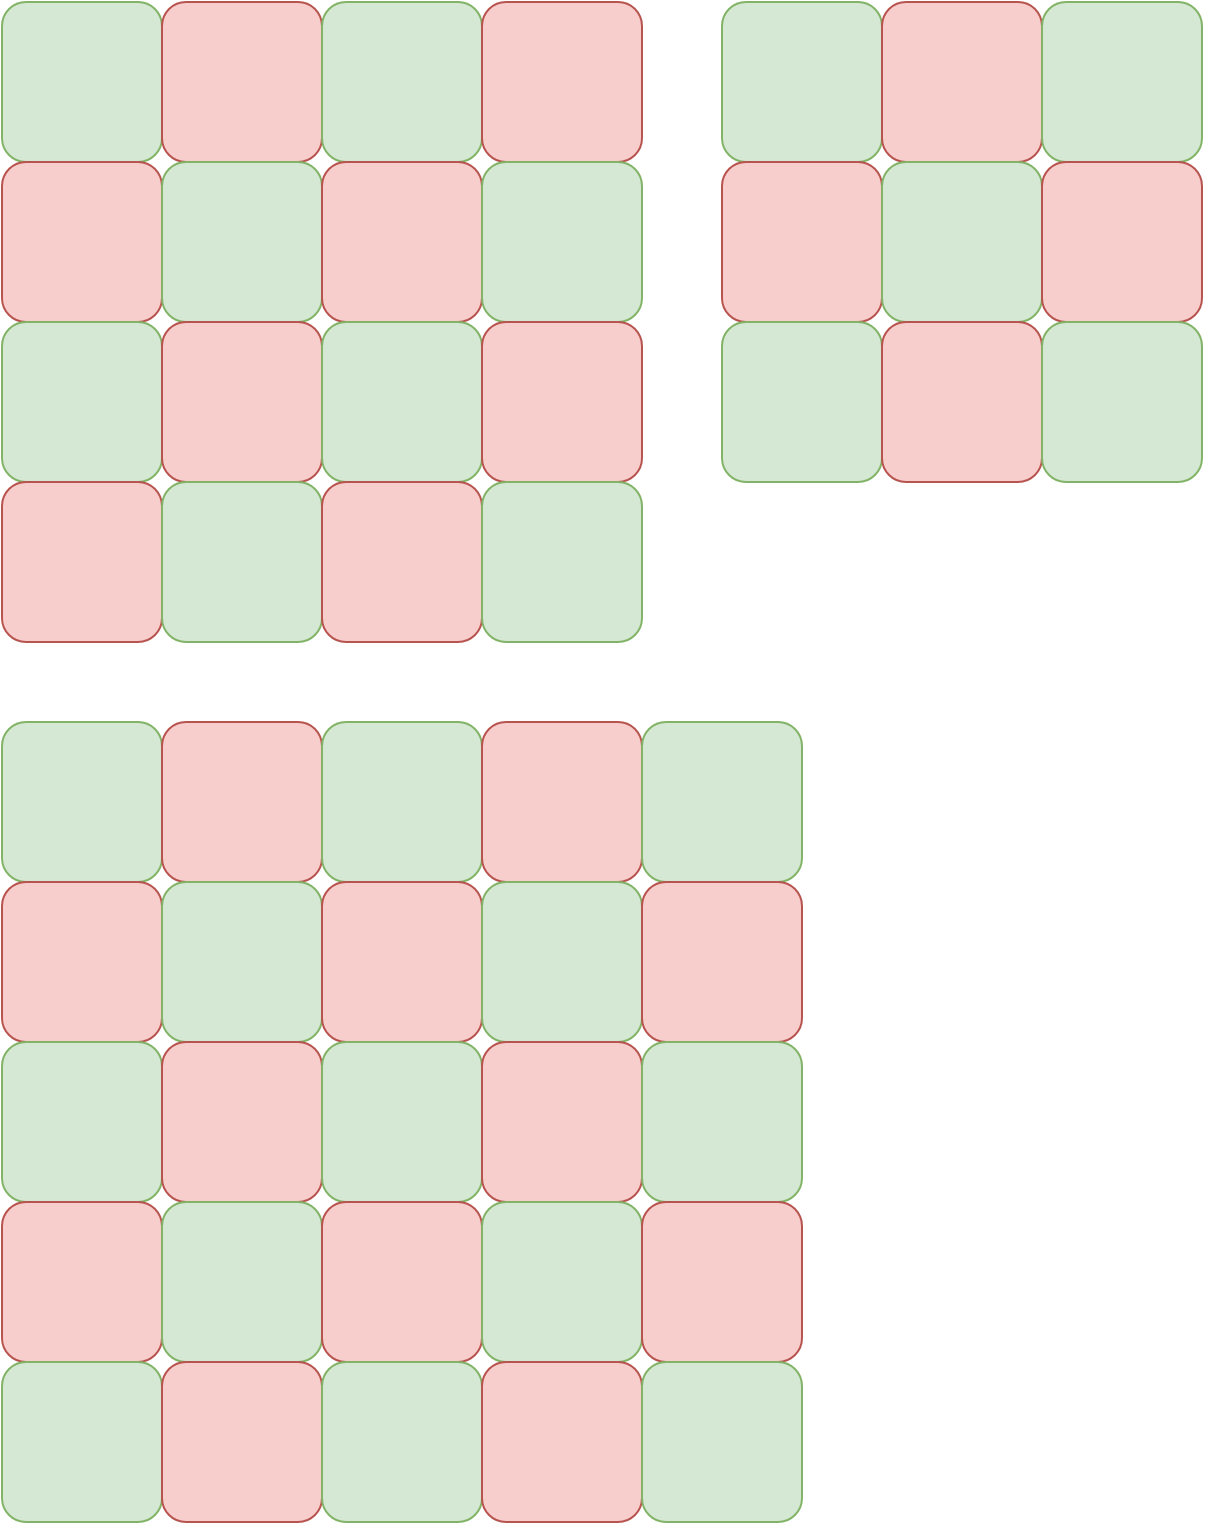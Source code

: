<mxfile version="12.2.4" pages="1"><diagram id="I-JYZDGTXLpsVzrUUKau" name="Page-1"><mxGraphModel dx="1190" dy="742" grid="1" gridSize="10" guides="1" tooltips="1" connect="1" arrows="1" fold="1" page="1" pageScale="1" pageWidth="850" pageHeight="1100" math="0" shadow="0"><root><mxCell id="0"/><mxCell id="1" parent="0"/><mxCell id="2" value="" style="whiteSpace=wrap;html=1;aspect=fixed;fillColor=#d5e8d4;strokeColor=#82b366;rounded=1;labelBorderColor=none;labelBackgroundColor=none;" parent="1" vertex="1"><mxGeometry x="160" y="80" width="80" height="80" as="geometry"/></mxCell><mxCell id="3" value="" style="whiteSpace=wrap;html=1;aspect=fixed;fillColor=#f8cecc;strokeColor=#b85450;rounded=1;" parent="1" vertex="1"><mxGeometry x="240" y="80" width="80" height="80" as="geometry"/></mxCell><mxCell id="4" value="" style="whiteSpace=wrap;html=1;aspect=fixed;fillColor=#d5e8d4;strokeColor=#82b366;rounded=1;" parent="1" vertex="1"><mxGeometry x="320" y="80" width="80" height="80" as="geometry"/></mxCell><mxCell id="5" value="" style="whiteSpace=wrap;html=1;aspect=fixed;fillColor=#f8cecc;strokeColor=#b85450;rounded=1;" parent="1" vertex="1"><mxGeometry x="160" y="160" width="80" height="80" as="geometry"/></mxCell><mxCell id="6" value="" style="whiteSpace=wrap;html=1;aspect=fixed;fillColor=#d5e8d4;strokeColor=#82b366;rounded=1;" parent="1" vertex="1"><mxGeometry x="240" y="160" width="80" height="80" as="geometry"/></mxCell><mxCell id="7" value="" style="whiteSpace=wrap;html=1;aspect=fixed;fillColor=#f8cecc;strokeColor=#b85450;rounded=1;" parent="1" vertex="1"><mxGeometry x="320" y="160" width="80" height="80" as="geometry"/></mxCell><mxCell id="8" value="" style="whiteSpace=wrap;html=1;aspect=fixed;fillColor=#d5e8d4;strokeColor=#82b366;rounded=1;" parent="1" vertex="1"><mxGeometry x="160" y="240" width="80" height="80" as="geometry"/></mxCell><mxCell id="9" value="" style="whiteSpace=wrap;html=1;aspect=fixed;fillColor=#f8cecc;strokeColor=#b85450;fontStyle=1;rounded=1;" parent="1" vertex="1"><mxGeometry x="240" y="240" width="80" height="80" as="geometry"/></mxCell><mxCell id="12" value="" style="whiteSpace=wrap;html=1;aspect=fixed;fillColor=#f8cecc;strokeColor=#b85450;rounded=1;" parent="1" vertex="1"><mxGeometry x="400" y="80" width="80" height="80" as="geometry"/></mxCell><mxCell id="13" value="" style="whiteSpace=wrap;html=1;aspect=fixed;fillColor=#d5e8d4;strokeColor=#82b366;rounded=1;" parent="1" vertex="1"><mxGeometry x="400" y="160" width="80" height="80" as="geometry"/></mxCell><mxCell id="14" value="" style="whiteSpace=wrap;html=1;aspect=fixed;fillColor=#f8cecc;strokeColor=#b85450;rounded=1;" parent="1" vertex="1"><mxGeometry x="160" y="320" width="80" height="80" as="geometry"/></mxCell><mxCell id="15" value="" style="whiteSpace=wrap;html=1;aspect=fixed;fillColor=#d5e8d4;strokeColor=#82b366;rounded=1;" parent="1" vertex="1"><mxGeometry x="320" y="240" width="80" height="80" as="geometry"/></mxCell><mxCell id="16" value="" style="whiteSpace=wrap;html=1;aspect=fixed;fillColor=#f8cecc;strokeColor=#b85450;rounded=1;" parent="1" vertex="1"><mxGeometry x="400" y="240" width="80" height="80" as="geometry"/></mxCell><mxCell id="17" value="" style="whiteSpace=wrap;html=1;aspect=fixed;fillColor=#d5e8d4;strokeColor=#82b366;rounded=1;" parent="1" vertex="1"><mxGeometry x="240" y="320" width="80" height="80" as="geometry"/></mxCell><mxCell id="18" value="" style="whiteSpace=wrap;html=1;aspect=fixed;fillColor=#f8cecc;strokeColor=#b85450;rounded=1;" parent="1" vertex="1"><mxGeometry x="320" y="320" width="80" height="80" as="geometry"/></mxCell><mxCell id="19" value="" style="whiteSpace=wrap;html=1;aspect=fixed;fillColor=#d5e8d4;strokeColor=#82b366;rounded=1;" parent="1" vertex="1"><mxGeometry x="400" y="320" width="80" height="80" as="geometry"/></mxCell><mxCell id="20" value="" style="whiteSpace=wrap;html=1;aspect=fixed;fillColor=#d5e8d4;strokeColor=#82b366;rounded=1;" parent="1" vertex="1"><mxGeometry x="160" y="440" width="80" height="80" as="geometry"/></mxCell><mxCell id="21" value="" style="whiteSpace=wrap;html=1;aspect=fixed;fillColor=#f8cecc;strokeColor=#b85450;rounded=1;" parent="1" vertex="1"><mxGeometry x="240" y="440" width="80" height="80" as="geometry"/></mxCell><mxCell id="22" value="" style="whiteSpace=wrap;html=1;aspect=fixed;fillColor=#d5e8d4;strokeColor=#82b366;rounded=1;" parent="1" vertex="1"><mxGeometry x="320" y="440" width="80" height="80" as="geometry"/></mxCell><mxCell id="23" value="" style="whiteSpace=wrap;html=1;aspect=fixed;fillColor=#f8cecc;strokeColor=#b85450;rounded=1;" parent="1" vertex="1"><mxGeometry x="400" y="440" width="80" height="80" as="geometry"/></mxCell><mxCell id="24" value="" style="whiteSpace=wrap;html=1;aspect=fixed;fillColor=#d5e8d4;strokeColor=#82b366;rounded=1;" parent="1" vertex="1"><mxGeometry x="480" y="440" width="80" height="80" as="geometry"/></mxCell><mxCell id="25" value="" style="whiteSpace=wrap;html=1;aspect=fixed;fillColor=#f8cecc;strokeColor=#b85450;rounded=1;" parent="1" vertex="1"><mxGeometry x="160" y="520" width="80" height="80" as="geometry"/></mxCell><mxCell id="26" value="" style="whiteSpace=wrap;html=1;aspect=fixed;fillColor=#d5e8d4;strokeColor=#82b366;rounded=1;" parent="1" vertex="1"><mxGeometry x="240" y="520" width="80" height="80" as="geometry"/></mxCell><mxCell id="27" value="" style="whiteSpace=wrap;html=1;aspect=fixed;fillColor=#f8cecc;strokeColor=#b85450;rounded=1;" parent="1" vertex="1"><mxGeometry x="320" y="520" width="80" height="80" as="geometry"/></mxCell><mxCell id="28" value="" style="whiteSpace=wrap;html=1;aspect=fixed;fillColor=#d5e8d4;strokeColor=#82b366;rounded=1;" parent="1" vertex="1"><mxGeometry x="400" y="520" width="80" height="80" as="geometry"/></mxCell><mxCell id="29" value="" style="whiteSpace=wrap;html=1;aspect=fixed;fillColor=#f8cecc;strokeColor=#b85450;rounded=1;" parent="1" vertex="1"><mxGeometry x="480" y="520" width="80" height="80" as="geometry"/></mxCell><mxCell id="30" value="" style="whiteSpace=wrap;html=1;aspect=fixed;fillColor=#d5e8d4;strokeColor=#82b366;rounded=1;" parent="1" vertex="1"><mxGeometry x="160" y="600" width="80" height="80" as="geometry"/></mxCell><mxCell id="31" value="" style="whiteSpace=wrap;html=1;aspect=fixed;fillColor=#f8cecc;strokeColor=#b85450;rounded=1;" parent="1" vertex="1"><mxGeometry x="240" y="600" width="80" height="80" as="geometry"/></mxCell><mxCell id="32" value="" style="whiteSpace=wrap;html=1;aspect=fixed;fillColor=#d5e8d4;strokeColor=#82b366;rounded=1;" parent="1" vertex="1"><mxGeometry x="320" y="600" width="80" height="80" as="geometry"/></mxCell><mxCell id="35" value="" style="whiteSpace=wrap;html=1;aspect=fixed;fillColor=#f8cecc;strokeColor=#b85450;rounded=1;" parent="1" vertex="1"><mxGeometry x="400" y="600" width="80" height="80" as="geometry"/></mxCell><mxCell id="36" value="" style="whiteSpace=wrap;html=1;aspect=fixed;fillColor=#d5e8d4;strokeColor=#82b366;rounded=1;" parent="1" vertex="1"><mxGeometry x="480" y="600" width="80" height="80" as="geometry"/></mxCell><mxCell id="37" value="" style="whiteSpace=wrap;html=1;aspect=fixed;fillColor=#f8cecc;strokeColor=#b85450;rounded=1;" parent="1" vertex="1"><mxGeometry x="160" y="680" width="80" height="80" as="geometry"/></mxCell><mxCell id="38" value="" style="whiteSpace=wrap;html=1;aspect=fixed;fillColor=#d5e8d4;strokeColor=#82b366;rounded=1;" parent="1" vertex="1"><mxGeometry x="160" y="760" width="80" height="80" as="geometry"/></mxCell><mxCell id="39" value="" style="whiteSpace=wrap;html=1;aspect=fixed;fillColor=#d5e8d4;strokeColor=#82b366;rounded=1;" parent="1" vertex="1"><mxGeometry x="240" y="680" width="80" height="80" as="geometry"/></mxCell><mxCell id="40" value="" style="whiteSpace=wrap;html=1;aspect=fixed;fillColor=#f8cecc;strokeColor=#b85450;rounded=1;" parent="1" vertex="1"><mxGeometry x="240" y="760" width="80" height="80" as="geometry"/></mxCell><mxCell id="41" value="" style="whiteSpace=wrap;html=1;aspect=fixed;fillColor=#f8cecc;strokeColor=#b85450;rounded=1;" parent="1" vertex="1"><mxGeometry x="320" y="680" width="80" height="80" as="geometry"/></mxCell><mxCell id="42" value="" style="whiteSpace=wrap;html=1;aspect=fixed;fillColor=#d5e8d4;strokeColor=#82b366;rounded=1;" parent="1" vertex="1"><mxGeometry x="320" y="760" width="80" height="80" as="geometry"/></mxCell><mxCell id="43" value="" style="whiteSpace=wrap;html=1;aspect=fixed;fillColor=#d5e8d4;strokeColor=#82b366;rounded=1;" parent="1" vertex="1"><mxGeometry x="400" y="680" width="80" height="80" as="geometry"/></mxCell><mxCell id="44" value="" style="whiteSpace=wrap;html=1;aspect=fixed;fillColor=#f8cecc;strokeColor=#b85450;rounded=1;" parent="1" vertex="1"><mxGeometry x="400" y="760" width="80" height="80" as="geometry"/></mxCell><mxCell id="45" value="" style="whiteSpace=wrap;html=1;aspect=fixed;fillColor=#f8cecc;strokeColor=#b85450;rounded=1;" parent="1" vertex="1"><mxGeometry x="480" y="680" width="80" height="80" as="geometry"/></mxCell><mxCell id="46" value="" style="whiteSpace=wrap;html=1;aspect=fixed;fillColor=#d5e8d4;strokeColor=#82b366;rounded=1;" parent="1" vertex="1"><mxGeometry x="480" y="760" width="80" height="80" as="geometry"/></mxCell><mxCell id="48" value="" style="whiteSpace=wrap;html=1;aspect=fixed;fillColor=#d5e8d4;strokeColor=#82b366;rounded=1;labelBorderColor=none;labelBackgroundColor=none;" parent="1" vertex="1"><mxGeometry x="520" y="80" width="80" height="80" as="geometry"/></mxCell><mxCell id="49" value="" style="whiteSpace=wrap;html=1;aspect=fixed;fillColor=#f8cecc;strokeColor=#b85450;rounded=1;labelBorderColor=none;labelBackgroundColor=none;" parent="1" vertex="1"><mxGeometry x="600" y="80" width="80" height="80" as="geometry"/></mxCell><mxCell id="50" value="" style="whiteSpace=wrap;html=1;aspect=fixed;fillColor=#f8cecc;strokeColor=#b85450;rounded=1;labelBorderColor=none;labelBackgroundColor=none;" parent="1" vertex="1"><mxGeometry x="520" y="160" width="80" height="80" as="geometry"/></mxCell><mxCell id="51" value="" style="whiteSpace=wrap;html=1;aspect=fixed;fillColor=#d5e8d4;strokeColor=#82b366;rounded=1;labelBorderColor=none;labelBackgroundColor=none;" parent="1" vertex="1"><mxGeometry x="600" y="160" width="80" height="80" as="geometry"/></mxCell><mxCell id="52" value="" style="whiteSpace=wrap;html=1;aspect=fixed;fillColor=#d5e8d4;strokeColor=#82b366;rounded=1;labelBorderColor=none;labelBackgroundColor=none;" parent="1" vertex="1"><mxGeometry x="680" y="80" width="80" height="80" as="geometry"/></mxCell><mxCell id="53" value="" style="whiteSpace=wrap;html=1;aspect=fixed;fillColor=#f8cecc;strokeColor=#b85450;rounded=1;labelBorderColor=none;labelBackgroundColor=none;" parent="1" vertex="1"><mxGeometry x="680" y="160" width="80" height="80" as="geometry"/></mxCell><mxCell id="54" value="" style="whiteSpace=wrap;html=1;aspect=fixed;fillColor=#d5e8d4;strokeColor=#82b366;rounded=1;labelBorderColor=none;labelBackgroundColor=none;" parent="1" vertex="1"><mxGeometry x="520" y="240" width="80" height="80" as="geometry"/></mxCell><mxCell id="55" value="" style="whiteSpace=wrap;html=1;aspect=fixed;fillColor=#f8cecc;strokeColor=#b85450;rounded=1;labelBorderColor=none;labelBackgroundColor=none;" parent="1" vertex="1"><mxGeometry x="600" y="240" width="80" height="80" as="geometry"/></mxCell><mxCell id="56" value="" style="whiteSpace=wrap;html=1;aspect=fixed;fillColor=#d5e8d4;strokeColor=#82b366;rounded=1;labelBorderColor=none;labelBackgroundColor=none;" parent="1" vertex="1"><mxGeometry x="680" y="240" width="80" height="80" as="geometry"/></mxCell></root></mxGraphModel></diagram></mxfile>